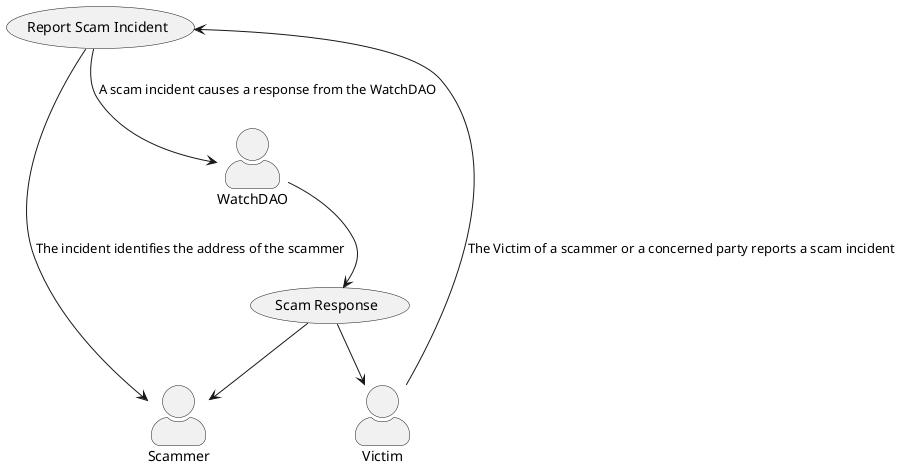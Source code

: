 @startuml
skinparam actorStyle awesome

(Report Scam Incident) as (SI)
(Scam Response) as (RI)
actor Victim
actor Scammer
actor WatchDAO

Victim --> (SI) : The Victim of a scammer or a concerned party reports a scam incident
(SI) --> Scammer : The incident identifies the address of the scammer
WatchDAO --> (RI) 
(RI) --> Victim
(RI) --> Scammer
(SI) --> WatchDAO : A scam incident causes a response from the WatchDAO
@enduml